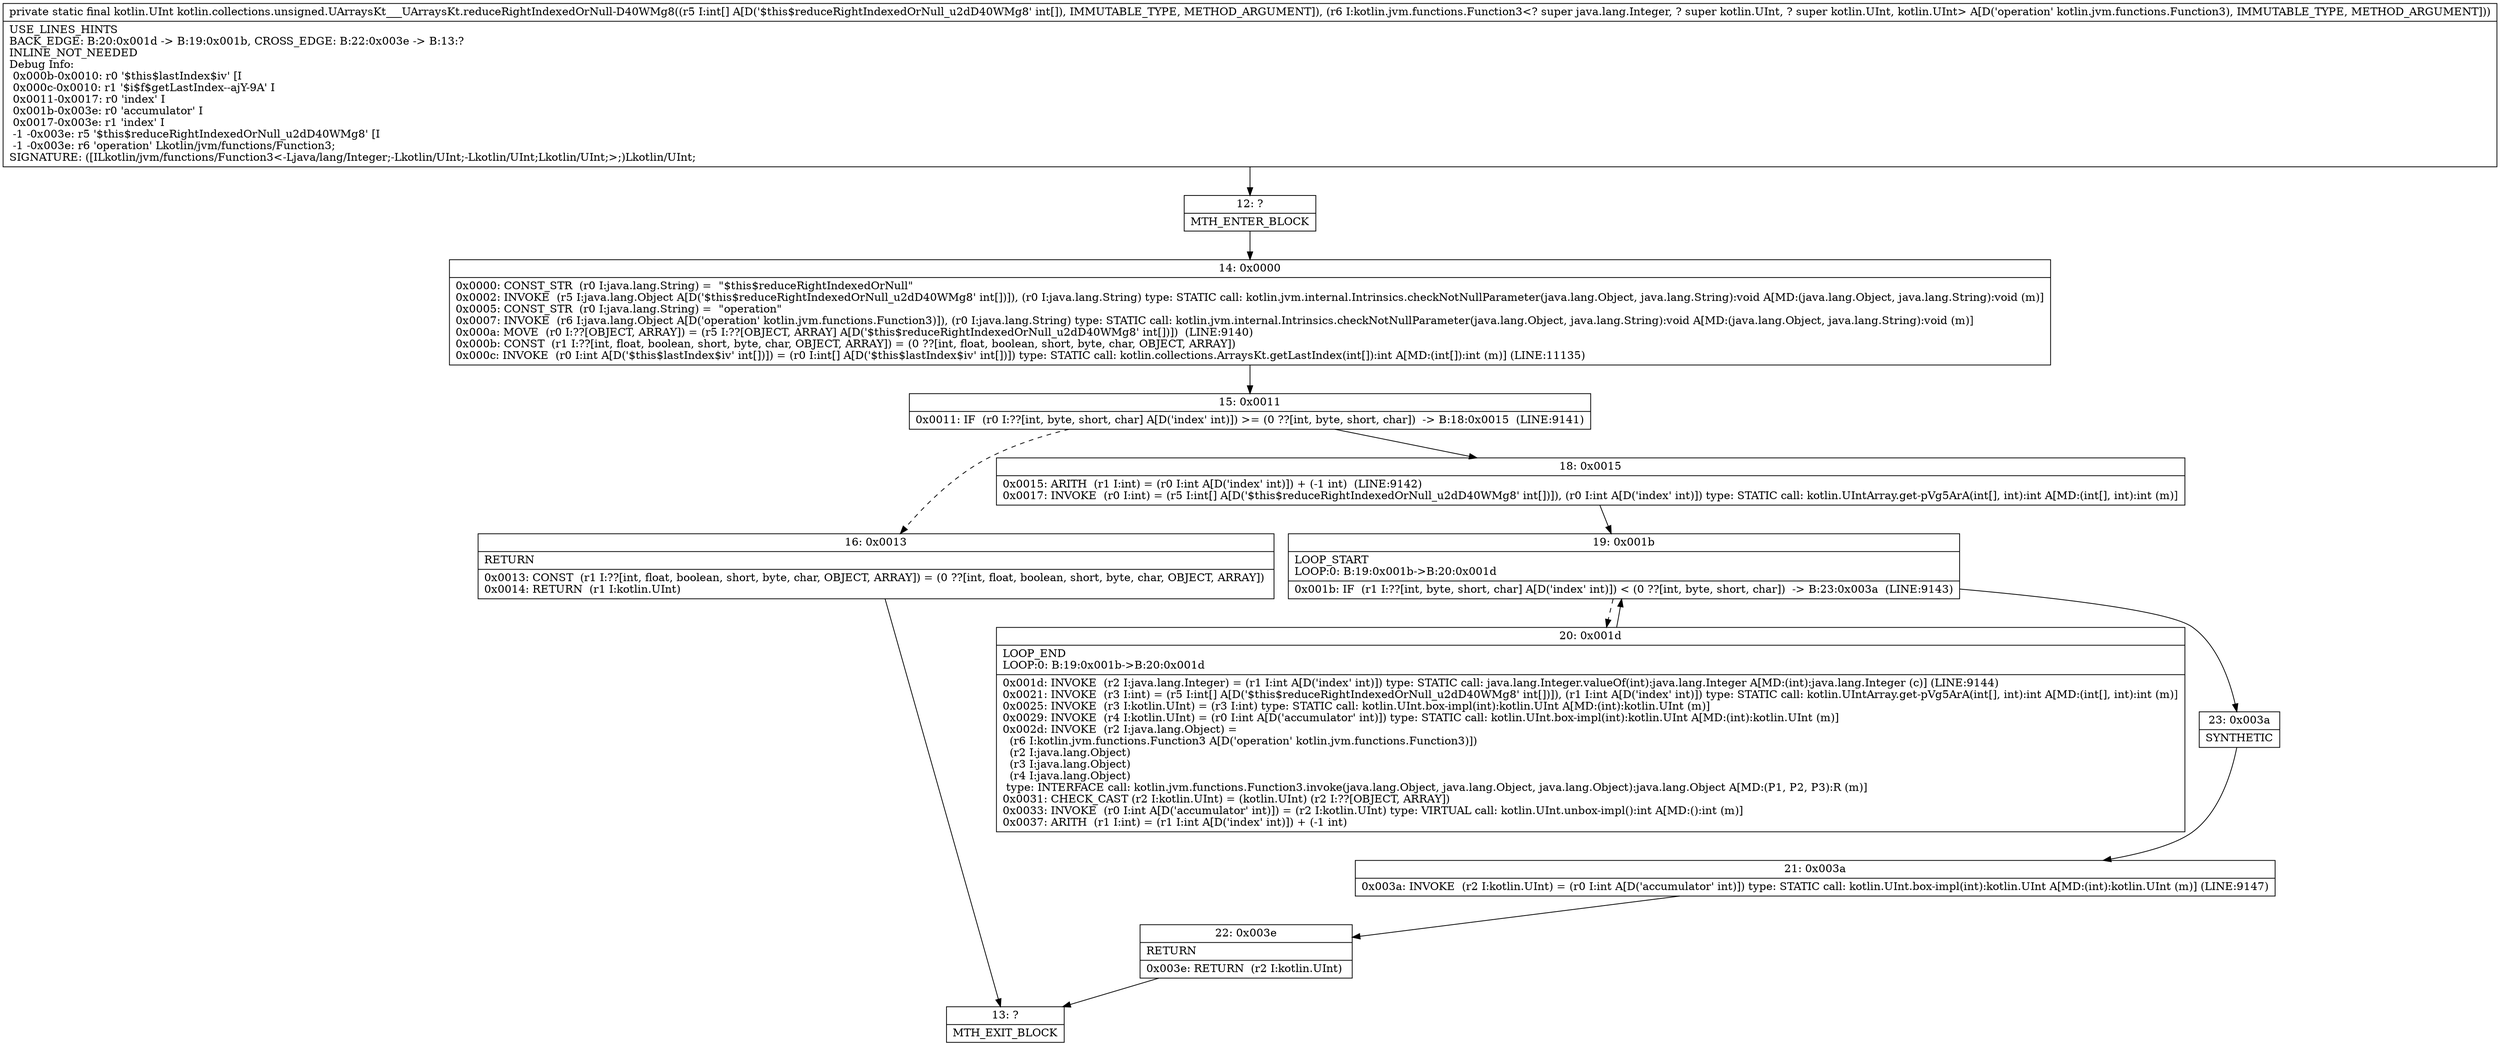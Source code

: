 digraph "CFG forkotlin.collections.unsigned.UArraysKt___UArraysKt.reduceRightIndexedOrNull\-D40WMg8([ILkotlin\/jvm\/functions\/Function3;)Lkotlin\/UInt;" {
Node_12 [shape=record,label="{12\:\ ?|MTH_ENTER_BLOCK\l}"];
Node_14 [shape=record,label="{14\:\ 0x0000|0x0000: CONST_STR  (r0 I:java.lang.String) =  \"$this$reduceRightIndexedOrNull\" \l0x0002: INVOKE  (r5 I:java.lang.Object A[D('$this$reduceRightIndexedOrNull_u2dD40WMg8' int[])]), (r0 I:java.lang.String) type: STATIC call: kotlin.jvm.internal.Intrinsics.checkNotNullParameter(java.lang.Object, java.lang.String):void A[MD:(java.lang.Object, java.lang.String):void (m)]\l0x0005: CONST_STR  (r0 I:java.lang.String) =  \"operation\" \l0x0007: INVOKE  (r6 I:java.lang.Object A[D('operation' kotlin.jvm.functions.Function3)]), (r0 I:java.lang.String) type: STATIC call: kotlin.jvm.internal.Intrinsics.checkNotNullParameter(java.lang.Object, java.lang.String):void A[MD:(java.lang.Object, java.lang.String):void (m)]\l0x000a: MOVE  (r0 I:??[OBJECT, ARRAY]) = (r5 I:??[OBJECT, ARRAY] A[D('$this$reduceRightIndexedOrNull_u2dD40WMg8' int[])])  (LINE:9140)\l0x000b: CONST  (r1 I:??[int, float, boolean, short, byte, char, OBJECT, ARRAY]) = (0 ??[int, float, boolean, short, byte, char, OBJECT, ARRAY]) \l0x000c: INVOKE  (r0 I:int A[D('$this$lastIndex$iv' int[])]) = (r0 I:int[] A[D('$this$lastIndex$iv' int[])]) type: STATIC call: kotlin.collections.ArraysKt.getLastIndex(int[]):int A[MD:(int[]):int (m)] (LINE:11135)\l}"];
Node_15 [shape=record,label="{15\:\ 0x0011|0x0011: IF  (r0 I:??[int, byte, short, char] A[D('index' int)]) \>= (0 ??[int, byte, short, char])  \-\> B:18:0x0015  (LINE:9141)\l}"];
Node_16 [shape=record,label="{16\:\ 0x0013|RETURN\l|0x0013: CONST  (r1 I:??[int, float, boolean, short, byte, char, OBJECT, ARRAY]) = (0 ??[int, float, boolean, short, byte, char, OBJECT, ARRAY]) \l0x0014: RETURN  (r1 I:kotlin.UInt) \l}"];
Node_13 [shape=record,label="{13\:\ ?|MTH_EXIT_BLOCK\l}"];
Node_18 [shape=record,label="{18\:\ 0x0015|0x0015: ARITH  (r1 I:int) = (r0 I:int A[D('index' int)]) + (\-1 int)  (LINE:9142)\l0x0017: INVOKE  (r0 I:int) = (r5 I:int[] A[D('$this$reduceRightIndexedOrNull_u2dD40WMg8' int[])]), (r0 I:int A[D('index' int)]) type: STATIC call: kotlin.UIntArray.get\-pVg5ArA(int[], int):int A[MD:(int[], int):int (m)]\l}"];
Node_19 [shape=record,label="{19\:\ 0x001b|LOOP_START\lLOOP:0: B:19:0x001b\-\>B:20:0x001d\l|0x001b: IF  (r1 I:??[int, byte, short, char] A[D('index' int)]) \< (0 ??[int, byte, short, char])  \-\> B:23:0x003a  (LINE:9143)\l}"];
Node_20 [shape=record,label="{20\:\ 0x001d|LOOP_END\lLOOP:0: B:19:0x001b\-\>B:20:0x001d\l|0x001d: INVOKE  (r2 I:java.lang.Integer) = (r1 I:int A[D('index' int)]) type: STATIC call: java.lang.Integer.valueOf(int):java.lang.Integer A[MD:(int):java.lang.Integer (c)] (LINE:9144)\l0x0021: INVOKE  (r3 I:int) = (r5 I:int[] A[D('$this$reduceRightIndexedOrNull_u2dD40WMg8' int[])]), (r1 I:int A[D('index' int)]) type: STATIC call: kotlin.UIntArray.get\-pVg5ArA(int[], int):int A[MD:(int[], int):int (m)]\l0x0025: INVOKE  (r3 I:kotlin.UInt) = (r3 I:int) type: STATIC call: kotlin.UInt.box\-impl(int):kotlin.UInt A[MD:(int):kotlin.UInt (m)]\l0x0029: INVOKE  (r4 I:kotlin.UInt) = (r0 I:int A[D('accumulator' int)]) type: STATIC call: kotlin.UInt.box\-impl(int):kotlin.UInt A[MD:(int):kotlin.UInt (m)]\l0x002d: INVOKE  (r2 I:java.lang.Object) = \l  (r6 I:kotlin.jvm.functions.Function3 A[D('operation' kotlin.jvm.functions.Function3)])\l  (r2 I:java.lang.Object)\l  (r3 I:java.lang.Object)\l  (r4 I:java.lang.Object)\l type: INTERFACE call: kotlin.jvm.functions.Function3.invoke(java.lang.Object, java.lang.Object, java.lang.Object):java.lang.Object A[MD:(P1, P2, P3):R (m)]\l0x0031: CHECK_CAST (r2 I:kotlin.UInt) = (kotlin.UInt) (r2 I:??[OBJECT, ARRAY]) \l0x0033: INVOKE  (r0 I:int A[D('accumulator' int)]) = (r2 I:kotlin.UInt) type: VIRTUAL call: kotlin.UInt.unbox\-impl():int A[MD:():int (m)]\l0x0037: ARITH  (r1 I:int) = (r1 I:int A[D('index' int)]) + (\-1 int) \l}"];
Node_23 [shape=record,label="{23\:\ 0x003a|SYNTHETIC\l}"];
Node_21 [shape=record,label="{21\:\ 0x003a|0x003a: INVOKE  (r2 I:kotlin.UInt) = (r0 I:int A[D('accumulator' int)]) type: STATIC call: kotlin.UInt.box\-impl(int):kotlin.UInt A[MD:(int):kotlin.UInt (m)] (LINE:9147)\l}"];
Node_22 [shape=record,label="{22\:\ 0x003e|RETURN\l|0x003e: RETURN  (r2 I:kotlin.UInt) \l}"];
MethodNode[shape=record,label="{private static final kotlin.UInt kotlin.collections.unsigned.UArraysKt___UArraysKt.reduceRightIndexedOrNull\-D40WMg8((r5 I:int[] A[D('$this$reduceRightIndexedOrNull_u2dD40WMg8' int[]), IMMUTABLE_TYPE, METHOD_ARGUMENT]), (r6 I:kotlin.jvm.functions.Function3\<? super java.lang.Integer, ? super kotlin.UInt, ? super kotlin.UInt, kotlin.UInt\> A[D('operation' kotlin.jvm.functions.Function3), IMMUTABLE_TYPE, METHOD_ARGUMENT]))  | USE_LINES_HINTS\lBACK_EDGE: B:20:0x001d \-\> B:19:0x001b, CROSS_EDGE: B:22:0x003e \-\> B:13:?\lINLINE_NOT_NEEDED\lDebug Info:\l  0x000b\-0x0010: r0 '$this$lastIndex$iv' [I\l  0x000c\-0x0010: r1 '$i$f$getLastIndex\-\-ajY\-9A' I\l  0x0011\-0x0017: r0 'index' I\l  0x001b\-0x003e: r0 'accumulator' I\l  0x0017\-0x003e: r1 'index' I\l  \-1 \-0x003e: r5 '$this$reduceRightIndexedOrNull_u2dD40WMg8' [I\l  \-1 \-0x003e: r6 'operation' Lkotlin\/jvm\/functions\/Function3;\lSIGNATURE: ([ILkotlin\/jvm\/functions\/Function3\<\-Ljava\/lang\/Integer;\-Lkotlin\/UInt;\-Lkotlin\/UInt;Lkotlin\/UInt;\>;)Lkotlin\/UInt;\l}"];
MethodNode -> Node_12;Node_12 -> Node_14;
Node_14 -> Node_15;
Node_15 -> Node_16[style=dashed];
Node_15 -> Node_18;
Node_16 -> Node_13;
Node_18 -> Node_19;
Node_19 -> Node_20[style=dashed];
Node_19 -> Node_23;
Node_20 -> Node_19;
Node_23 -> Node_21;
Node_21 -> Node_22;
Node_22 -> Node_13;
}


